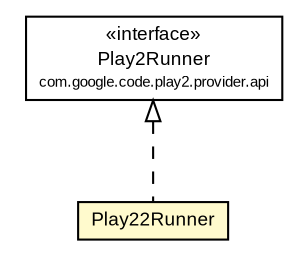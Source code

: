#!/usr/local/bin/dot
#
# Class diagram 
# Generated by UMLGraph version R5_6-24-gf6e263 (http://www.umlgraph.org/)
#

digraph G {
	edge [fontname="arial",fontsize=10,labelfontname="arial",labelfontsize=10];
	node [fontname="arial",fontsize=10,shape=plaintext];
	nodesep=0.25;
	ranksep=0.5;
	// com.google.code.play2.provider.play22.Play22Runner
	c221 [label=<<table title="com.google.code.play2.provider.play22.Play22Runner" border="0" cellborder="1" cellspacing="0" cellpadding="2" port="p" bgcolor="lemonChiffon" href="./Play22Runner.html">
		<tr><td><table border="0" cellspacing="0" cellpadding="1">
<tr><td align="center" balign="center"> Play22Runner </td></tr>
		</table></td></tr>
		</table>>, URL="./Play22Runner.html", fontname="arial", fontcolor="black", fontsize=9.0];
	//com.google.code.play2.provider.play22.Play22Runner implements com.google.code.play2.provider.api.Play2Runner
	c232:p -> c221:p [dir=back,arrowtail=empty,style=dashed];
	// com.google.code.play2.provider.api.Play2Runner
	c232 [label=<<table title="com.google.code.play2.provider.api.Play2Runner" border="0" cellborder="1" cellspacing="0" cellpadding="2" port="p">
		<tr><td><table border="0" cellspacing="0" cellpadding="1">
<tr><td align="center" balign="center"> &#171;interface&#187; </td></tr>
<tr><td align="center" balign="center"> Play2Runner </td></tr>
<tr><td align="center" balign="center"><font point-size="7.0"> com.google.code.play2.provider.api </font></td></tr>
		</table></td></tr>
		</table>>, URL="null", fontname="arial", fontcolor="black", fontsize=9.0];
}

